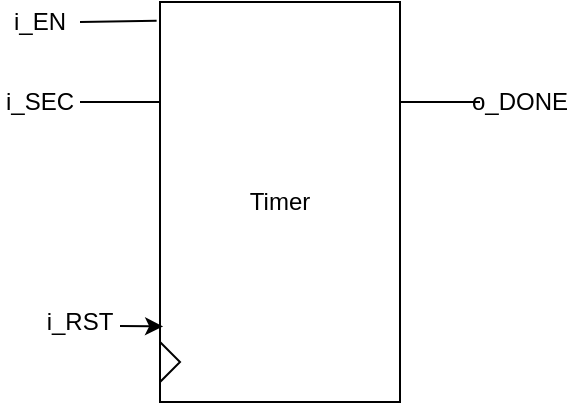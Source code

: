 <mxfile version="12.3.9" type="device" pages="6"><diagram id="EnhyExvaJo4o-FWrE-YL" name="Page-1"><mxGraphModel dx="367" dy="222" grid="1" gridSize="10" guides="1" tooltips="1" connect="1" arrows="1" fold="1" page="1" pageScale="1" pageWidth="827" pageHeight="1169" math="0" shadow="0"><root><mxCell id="0"/><mxCell id="1" parent="0"/><UserObject label="Timer" treeRoot="1" id="qcDZC6aWHFZvjMUw39Mi-1"><mxCell style="whiteSpace=wrap;html=1;align=center;treeFolding=1;treeMoving=1;container=1;recursiveResize=0;" vertex="1" parent="1"><mxGeometry x="160" y="160" width="120" height="200" as="geometry"/></mxCell></UserObject><mxCell id="qcDZC6aWHFZvjMUw39Mi-3" value="" style="triangle;whiteSpace=wrap;html=1;" vertex="1" parent="qcDZC6aWHFZvjMUw39Mi-1"><mxGeometry y="170" width="10" height="20" as="geometry"/></mxCell><mxCell id="qcDZC6aWHFZvjMUw39Mi-4" value="" style="endArrow=classic;html=1;entryX=0.013;entryY=0.811;entryDx=0;entryDy=0;entryPerimeter=0;" edge="1" parent="1" target="qcDZC6aWHFZvjMUw39Mi-1"><mxGeometry width="50" height="50" relative="1" as="geometry"><mxPoint x="140" y="322" as="sourcePoint"/><mxPoint x="210" y="380" as="targetPoint"/></mxGeometry></mxCell><mxCell id="qcDZC6aWHFZvjMUw39Mi-5" value="" style="html=1;exitX=1;exitY=0.5;exitDx=0;exitDy=0;entryX=-0.014;entryY=0.047;entryDx=0;entryDy=0;entryPerimeter=0;endArrow=none;endFill=0;" edge="1" parent="1" source="qcDZC6aWHFZvjMUw39Mi-9" target="qcDZC6aWHFZvjMUw39Mi-1"><mxGeometry width="50" height="50" relative="1" as="geometry"><mxPoint x="120" y="170" as="sourcePoint"/><mxPoint x="140" y="170" as="targetPoint"/></mxGeometry></mxCell><mxCell id="qcDZC6aWHFZvjMUw39Mi-6" value="" style="endArrow=none;html=1;entryX=0;entryY=0.25;entryDx=0;entryDy=0;endFill=0;" edge="1" parent="1" target="qcDZC6aWHFZvjMUw39Mi-1"><mxGeometry width="50" height="50" relative="1" as="geometry"><mxPoint x="120" y="210" as="sourcePoint"/><mxPoint x="160" y="380" as="targetPoint"/></mxGeometry></mxCell><mxCell id="qcDZC6aWHFZvjMUw39Mi-8" value="i_SEC" style="text;html=1;strokeColor=none;fillColor=none;align=center;verticalAlign=middle;whiteSpace=wrap;rounded=0;" vertex="1" parent="1"><mxGeometry x="80" y="200" width="40" height="20" as="geometry"/></mxCell><mxCell id="qcDZC6aWHFZvjMUw39Mi-9" value="i_EN" style="text;html=1;strokeColor=none;fillColor=none;align=center;verticalAlign=middle;whiteSpace=wrap;rounded=0;" vertex="1" parent="1"><mxGeometry x="80" y="160" width="40" height="20" as="geometry"/></mxCell><mxCell id="qcDZC6aWHFZvjMUw39Mi-10" value="i_RST" style="text;html=1;strokeColor=none;fillColor=none;align=center;verticalAlign=middle;whiteSpace=wrap;rounded=0;" vertex="1" parent="1"><mxGeometry x="100" y="310" width="40" height="20" as="geometry"/></mxCell><mxCell id="qcDZC6aWHFZvjMUw39Mi-11" value="" style="endArrow=none;html=1;exitX=1;exitY=0.25;exitDx=0;exitDy=0;endFill=0;" edge="1" parent="1" source="qcDZC6aWHFZvjMUw39Mi-1"><mxGeometry width="50" height="50" relative="1" as="geometry"><mxPoint x="80" y="430" as="sourcePoint"/><mxPoint x="320" y="210" as="targetPoint"/></mxGeometry></mxCell><mxCell id="qcDZC6aWHFZvjMUw39Mi-12" value="o_DONE" style="text;html=1;strokeColor=none;fillColor=none;align=center;verticalAlign=middle;whiteSpace=wrap;rounded=0;" vertex="1" parent="1"><mxGeometry x="320" y="200" width="40" height="20" as="geometry"/></mxCell></root></mxGraphModel></diagram><diagram id="BFnmjHRzfzb2q_QcZ_43" name="Página-2"><mxGraphModel dx="1929" dy="666" grid="1" gridSize="10" guides="1" tooltips="1" connect="1" arrows="1" fold="1" page="1" pageScale="1" pageWidth="827" pageHeight="1169" math="0" shadow="0"><root><mxCell id="FsOt2j92HGkGJlCrlnPu-0"/><mxCell id="FsOt2j92HGkGJlCrlnPu-1" parent="FsOt2j92HGkGJlCrlnPu-0"/><UserObject label="Display" treeRoot="1" id="FsOt2j92HGkGJlCrlnPu-2"><mxCell style="whiteSpace=wrap;html=1;align=center;treeFolding=1;treeMoving=1;container=1;recursiveResize=0;" vertex="1" parent="FsOt2j92HGkGJlCrlnPu-1"><mxGeometry x="80" y="80" width="120" height="200" as="geometry"/></mxCell></UserObject><mxCell id="FsOt2j92HGkGJlCrlnPu-3" value="" style="endArrow=none;html=1;endFill=0;" edge="1" parent="FsOt2j92HGkGJlCrlnPu-1"><mxGeometry width="50" height="50" relative="1" as="geometry"><mxPoint x="40" y="90" as="sourcePoint"/><mxPoint x="79" y="90" as="targetPoint"/></mxGeometry></mxCell><mxCell id="FsOt2j92HGkGJlCrlnPu-4" value="" style="endArrow=none;html=1;endFill=0;" edge="1" parent="FsOt2j92HGkGJlCrlnPu-1"><mxGeometry width="50" height="50" relative="1" as="geometry"><mxPoint x="41" y="120" as="sourcePoint"/><mxPoint x="80" y="120" as="targetPoint"/></mxGeometry></mxCell><mxCell id="FsOt2j92HGkGJlCrlnPu-5" value="i_data(4)" style="text;html=1;strokeColor=none;fillColor=none;align=center;verticalAlign=middle;whiteSpace=wrap;rounded=0;" vertex="1" parent="FsOt2j92HGkGJlCrlnPu-1"><mxGeometry x="-0.5" y="80" width="40" height="20" as="geometry"/></mxCell><mxCell id="FsOt2j92HGkGJlCrlnPu-6" value="i_enable" style="text;html=1;strokeColor=none;fillColor=none;align=center;verticalAlign=middle;whiteSpace=wrap;rounded=0;" vertex="1" parent="FsOt2j92HGkGJlCrlnPu-1"><mxGeometry y="110" width="40" height="20" as="geometry"/></mxCell><mxCell id="FsOt2j92HGkGJlCrlnPu-7" value="" style="endArrow=none;html=1;exitX=0.993;exitY=0.051;exitDx=0;exitDy=0;exitPerimeter=0;endFill=0;" edge="1" parent="FsOt2j92HGkGJlCrlnPu-1"><mxGeometry width="50" height="50" relative="1" as="geometry"><mxPoint x="200.16" y="119.7" as="sourcePoint"/><mxPoint x="241" y="119.5" as="targetPoint"/></mxGeometry></mxCell><mxCell id="FsOt2j92HGkGJlCrlnPu-8" value="" style="endArrow=none;html=1;endFill=0;" edge="1" parent="FsOt2j92HGkGJlCrlnPu-1"><mxGeometry width="50" height="50" relative="1" as="geometry"><mxPoint x="200" y="200" as="sourcePoint"/><mxPoint x="241" y="200" as="targetPoint"/></mxGeometry></mxCell><mxCell id="FsOt2j92HGkGJlCrlnPu-9" value="" style="endArrow=none;html=1;exitX=0.993;exitY=0.051;exitDx=0;exitDy=0;exitPerimeter=0;endFill=0;" edge="1" parent="FsOt2j92HGkGJlCrlnPu-1"><mxGeometry width="50" height="50" relative="1" as="geometry"><mxPoint x="200.16" y="160.2" as="sourcePoint"/><mxPoint x="241" y="160" as="targetPoint"/></mxGeometry></mxCell><mxCell id="FsOt2j92HGkGJlCrlnPu-10" value="" style="endArrow=none;html=1;exitX=0.993;exitY=0.051;exitDx=0;exitDy=0;exitPerimeter=0;endFill=0;" edge="1" parent="FsOt2j92HGkGJlCrlnPu-1"><mxGeometry width="50" height="50" relative="1" as="geometry"><mxPoint x="200.16" y="240.2" as="sourcePoint"/><mxPoint x="241" y="240" as="targetPoint"/></mxGeometry></mxCell><mxCell id="FsOt2j92HGkGJlCrlnPu-11" value="o_display1(8)" style="text;html=1;strokeColor=none;fillColor=none;align=center;verticalAlign=middle;whiteSpace=wrap;rounded=0;" vertex="1" parent="FsOt2j92HGkGJlCrlnPu-1"><mxGeometry x="260" y="110" width="40" height="20" as="geometry"/></mxCell><mxCell id="FsOt2j92HGkGJlCrlnPu-12" value="o_display2(8)" style="text;html=1;strokeColor=none;fillColor=none;align=center;verticalAlign=middle;whiteSpace=wrap;rounded=0;" vertex="1" parent="FsOt2j92HGkGJlCrlnPu-1"><mxGeometry x="260" y="150" width="40" height="20" as="geometry"/></mxCell><mxCell id="FsOt2j92HGkGJlCrlnPu-13" value="o_display3(8)" style="text;html=1;strokeColor=none;fillColor=none;align=center;verticalAlign=middle;whiteSpace=wrap;rounded=0;" vertex="1" parent="FsOt2j92HGkGJlCrlnPu-1"><mxGeometry x="260" y="190" width="40" height="20" as="geometry"/></mxCell><mxCell id="FsOt2j92HGkGJlCrlnPu-14" value="o_display4(8)" style="text;html=1;strokeColor=none;fillColor=none;align=center;verticalAlign=middle;whiteSpace=wrap;rounded=0;" vertex="1" parent="FsOt2j92HGkGJlCrlnPu-1"><mxGeometry x="260" y="230" width="40" height="20" as="geometry"/></mxCell></root></mxGraphModel></diagram><diagram id="3aYolGRjq5nM1HAkqgCS" name="Página-3"><mxGraphModel dx="1102" dy="612" grid="1" gridSize="10" guides="1" tooltips="1" connect="1" arrows="1" fold="1" page="1" pageScale="1" pageWidth="827" pageHeight="1169" math="0" shadow="0"><root><mxCell id="LFRMDYaHbfz6r3n6IC8i-0"/><mxCell id="LFRMDYaHbfz6r3n6IC8i-1" parent="LFRMDYaHbfz6r3n6IC8i-0"/><UserObject label="RAM" treeRoot="1" id="LFRMDYaHbfz6r3n6IC8i-2"><mxCell style="whiteSpace=wrap;html=1;align=center;treeFolding=1;treeMoving=1;container=1;recursiveResize=0;" vertex="1" parent="LFRMDYaHbfz6r3n6IC8i-1"><mxGeometry x="160" y="120" width="120" height="200" as="geometry"/></mxCell></UserObject><mxCell id="LFRMDYaHbfz6r3n6IC8i-3" value="" style="triangle;whiteSpace=wrap;html=1;" vertex="1" parent="LFRMDYaHbfz6r3n6IC8i-2"><mxGeometry y="170" width="10" height="20" as="geometry"/></mxCell><mxCell id="LFRMDYaHbfz6r3n6IC8i-4" value="" style="endArrow=classic;html=1;entryX=0.013;entryY=0.811;entryDx=0;entryDy=0;entryPerimeter=0;" edge="1" parent="LFRMDYaHbfz6r3n6IC8i-1"><mxGeometry width="50" height="50" relative="1" as="geometry"><mxPoint x="140" y="282" as="sourcePoint"/><mxPoint x="161.56" y="282.2" as="targetPoint"/></mxGeometry></mxCell><mxCell id="LFRMDYaHbfz6r3n6IC8i-5" value="i_RST" style="text;html=1;strokeColor=none;fillColor=none;align=center;verticalAlign=middle;whiteSpace=wrap;rounded=0;" vertex="1" parent="LFRMDYaHbfz6r3n6IC8i-1"><mxGeometry x="100" y="270" width="40" height="20" as="geometry"/></mxCell><mxCell id="LFRMDYaHbfz6r3n6IC8i-6" value="" style="endArrow=none;html=1;exitX=1;exitY=0.5;exitDx=0;exitDy=0;entryX=-0.014;entryY=0.047;entryDx=0;entryDy=0;entryPerimeter=0;endFill=0;" edge="1" parent="LFRMDYaHbfz6r3n6IC8i-1" source="LFRMDYaHbfz6r3n6IC8i-7"><mxGeometry width="50" height="50" relative="1" as="geometry"><mxPoint x="121" y="130" as="sourcePoint"/><mxPoint x="159.32" y="129.4" as="targetPoint"/></mxGeometry></mxCell><mxCell id="LFRMDYaHbfz6r3n6IC8i-7" value="i_EN" style="text;html=1;strokeColor=none;fillColor=none;align=center;verticalAlign=middle;whiteSpace=wrap;rounded=0;" vertex="1" parent="LFRMDYaHbfz6r3n6IC8i-1"><mxGeometry x="81" y="120" width="40" height="20" as="geometry"/></mxCell><mxCell id="LFRMDYaHbfz6r3n6IC8i-8" value="" style="endArrow=none;html=1;exitX=1;exitY=0.5;exitDx=0;exitDy=0;entryX=-0.014;entryY=0.047;entryDx=0;entryDy=0;entryPerimeter=0;endFill=0;" edge="1" parent="LFRMDYaHbfz6r3n6IC8i-1" source="LFRMDYaHbfz6r3n6IC8i-9"><mxGeometry width="50" height="50" relative="1" as="geometry"><mxPoint x="121.5" y="160" as="sourcePoint"/><mxPoint x="159.82" y="159.4" as="targetPoint"/></mxGeometry></mxCell><mxCell id="LFRMDYaHbfz6r3n6IC8i-9" value="i_WR" style="text;html=1;strokeColor=none;fillColor=none;align=center;verticalAlign=middle;whiteSpace=wrap;rounded=0;" vertex="1" parent="LFRMDYaHbfz6r3n6IC8i-1"><mxGeometry x="81.5" y="150" width="40" height="20" as="geometry"/></mxCell><mxCell id="LFRMDYaHbfz6r3n6IC8i-10" value="" style="endArrow=none;html=1;exitX=1;exitY=0.5;exitDx=0;exitDy=0;entryX=-0.014;entryY=0.047;entryDx=0;entryDy=0;entryPerimeter=0;endFill=0;" edge="1" parent="LFRMDYaHbfz6r3n6IC8i-1" source="LFRMDYaHbfz6r3n6IC8i-11"><mxGeometry width="50" height="50" relative="1" as="geometry"><mxPoint x="121" y="190" as="sourcePoint"/><mxPoint x="159.32" y="189.4" as="targetPoint"/></mxGeometry></mxCell><mxCell id="LFRMDYaHbfz6r3n6IC8i-11" value="i_ADDR(5)" style="text;html=1;strokeColor=none;fillColor=none;align=center;verticalAlign=middle;whiteSpace=wrap;rounded=0;" vertex="1" parent="LFRMDYaHbfz6r3n6IC8i-1"><mxGeometry x="81" y="180" width="40" height="20" as="geometry"/></mxCell><mxCell id="LFRMDYaHbfz6r3n6IC8i-12" value="" style="endArrow=none;html=1;exitX=1;exitY=0.5;exitDx=0;exitDy=0;entryX=-0.014;entryY=0.047;entryDx=0;entryDy=0;entryPerimeter=0;endFill=0;" edge="1" parent="LFRMDYaHbfz6r3n6IC8i-1" source="LFRMDYaHbfz6r3n6IC8i-13"><mxGeometry width="50" height="50" relative="1" as="geometry"><mxPoint x="121" y="220" as="sourcePoint"/><mxPoint x="159.32" y="219.4" as="targetPoint"/></mxGeometry></mxCell><mxCell id="LFRMDYaHbfz6r3n6IC8i-13" value="i_DATA(5)" style="text;html=1;strokeColor=none;fillColor=none;align=center;verticalAlign=middle;whiteSpace=wrap;rounded=0;" vertex="1" parent="LFRMDYaHbfz6r3n6IC8i-1"><mxGeometry x="81" y="210" width="40" height="20" as="geometry"/></mxCell><mxCell id="LFRMDYaHbfz6r3n6IC8i-14" value="" style="endArrow=none;html=1;exitX=0.991;exitY=0.099;exitDx=0;exitDy=0;exitPerimeter=0;endFill=0;" edge="1" parent="LFRMDYaHbfz6r3n6IC8i-1" source="LFRMDYaHbfz6r3n6IC8i-2"><mxGeometry width="50" height="50" relative="1" as="geometry"><mxPoint x="360" y="160" as="sourcePoint"/><mxPoint x="320" y="139" as="targetPoint"/></mxGeometry></mxCell><mxCell id="LFRMDYaHbfz6r3n6IC8i-15" value="o_DATA(5)" style="text;html=1;strokeColor=none;fillColor=none;align=center;verticalAlign=middle;whiteSpace=wrap;rounded=0;" vertex="1" parent="LFRMDYaHbfz6r3n6IC8i-1"><mxGeometry x="330" y="130" width="40" height="20" as="geometry"/></mxCell></root></mxGraphModel></diagram><diagram id="-cLSq6jebFDMcjlNlTC-" name="Página-4"><mxGraphModel dx="1102" dy="612" grid="1" gridSize="10" guides="1" tooltips="1" connect="1" arrows="1" fold="1" page="1" pageScale="1" pageWidth="827" pageHeight="1169" math="0" shadow="0"><root><mxCell id="8a5mCjrmj55v-LzwD_ED-0"/><mxCell id="8a5mCjrmj55v-LzwD_ED-1" parent="8a5mCjrmj55v-LzwD_ED-0"/><UserObject label="Leitor_sw_bt" treeRoot="1" id="8a5mCjrmj55v-LzwD_ED-2"><mxCell style="whiteSpace=wrap;html=1;align=center;treeFolding=1;treeMoving=1;container=1;recursiveResize=0;" vertex="1" parent="8a5mCjrmj55v-LzwD_ED-1"><mxGeometry x="120" y="80" width="240" height="400" as="geometry"/></mxCell></UserObject><mxCell id="8a5mCjrmj55v-LzwD_ED-3" value="" style="triangle;whiteSpace=wrap;html=1;" vertex="1" parent="8a5mCjrmj55v-LzwD_ED-2"><mxGeometry y="340" width="20" height="40" as="geometry"/></mxCell><mxCell id="8a5mCjrmj55v-LzwD_ED-4" value="" style="endArrow=classic;html=1;entryX=0.013;entryY=0.811;entryDx=0;entryDy=0;entryPerimeter=0;" edge="1" parent="8a5mCjrmj55v-LzwD_ED-1"><mxGeometry width="50" height="50" relative="1" as="geometry"><mxPoint x="98.5" y="402" as="sourcePoint"/><mxPoint x="120.06" y="402.2" as="targetPoint"/></mxGeometry></mxCell><mxCell id="8a5mCjrmj55v-LzwD_ED-5" value="i_RST" style="text;html=1;strokeColor=none;fillColor=none;align=center;verticalAlign=middle;whiteSpace=wrap;rounded=0;" vertex="1" parent="8a5mCjrmj55v-LzwD_ED-1"><mxGeometry x="58.5" y="390" width="40" height="20" as="geometry"/></mxCell><mxCell id="8a5mCjrmj55v-LzwD_ED-6" value="" style="endArrow=classic;html=1;exitX=1;exitY=0.5;exitDx=0;exitDy=0;entryX=-0.014;entryY=0.047;entryDx=0;entryDy=0;entryPerimeter=0;" edge="1" parent="8a5mCjrmj55v-LzwD_ED-1" source="8a5mCjrmj55v-LzwD_ED-7"><mxGeometry width="50" height="50" relative="1" as="geometry"><mxPoint x="82.5" y="90" as="sourcePoint"/><mxPoint x="120.82" y="89.4" as="targetPoint"/></mxGeometry></mxCell><mxCell id="8a5mCjrmj55v-LzwD_ED-7" value="i_CAFE" style="text;html=1;strokeColor=none;fillColor=none;align=center;verticalAlign=middle;whiteSpace=wrap;rounded=0;" vertex="1" parent="8a5mCjrmj55v-LzwD_ED-1"><mxGeometry x="42.5" y="80" width="40" height="20" as="geometry"/></mxCell><mxCell id="8a5mCjrmj55v-LzwD_ED-8" value="" style="endArrow=classic;html=1;exitX=1;exitY=0.5;exitDx=0;exitDy=0;entryX=-0.014;entryY=0.047;entryDx=0;entryDy=0;entryPerimeter=0;" edge="1" parent="8a5mCjrmj55v-LzwD_ED-1" source="8a5mCjrmj55v-LzwD_ED-9"><mxGeometry width="50" height="50" relative="1" as="geometry"><mxPoint x="81.5" y="120" as="sourcePoint"/><mxPoint x="119.82" y="119.4" as="targetPoint"/></mxGeometry></mxCell><mxCell id="8a5mCjrmj55v-LzwD_ED-9" value="i_CAFE_LEITE" style="text;html=1;strokeColor=none;fillColor=none;align=center;verticalAlign=middle;whiteSpace=wrap;rounded=0;" vertex="1" parent="8a5mCjrmj55v-LzwD_ED-1"><mxGeometry x="41.5" y="110" width="40" height="20" as="geometry"/></mxCell><mxCell id="8a5mCjrmj55v-LzwD_ED-10" value="" style="endArrow=classic;html=1;exitX=1;exitY=0.5;exitDx=0;exitDy=0;entryX=-0.014;entryY=0.047;entryDx=0;entryDy=0;entryPerimeter=0;" edge="1" parent="8a5mCjrmj55v-LzwD_ED-1" source="8a5mCjrmj55v-LzwD_ED-11"><mxGeometry width="50" height="50" relative="1" as="geometry"><mxPoint x="83.5" y="150" as="sourcePoint"/><mxPoint x="121.82" y="149.4" as="targetPoint"/></mxGeometry></mxCell><mxCell id="8a5mCjrmj55v-LzwD_ED-11" value="i_MOCHA" style="text;html=1;strokeColor=none;fillColor=none;align=center;verticalAlign=middle;whiteSpace=wrap;rounded=0;" vertex="1" parent="8a5mCjrmj55v-LzwD_ED-1"><mxGeometry x="43.5" y="140" width="40" height="20" as="geometry"/></mxCell><mxCell id="8a5mCjrmj55v-LzwD_ED-12" value="" style="endArrow=classic;html=1;exitX=1;exitY=0.5;exitDx=0;exitDy=0;entryX=-0.014;entryY=0.047;entryDx=0;entryDy=0;entryPerimeter=0;" edge="1" parent="8a5mCjrmj55v-LzwD_ED-1" source="8a5mCjrmj55v-LzwD_ED-13"><mxGeometry width="50" height="50" relative="1" as="geometry"><mxPoint x="82.5" y="180" as="sourcePoint"/><mxPoint x="120.82" y="179.4" as="targetPoint"/></mxGeometry></mxCell><mxCell id="8a5mCjrmj55v-LzwD_ED-13" value="i_TAMANHO" style="text;html=1;strokeColor=none;fillColor=none;align=center;verticalAlign=middle;whiteSpace=wrap;rounded=0;" vertex="1" parent="8a5mCjrmj55v-LzwD_ED-1"><mxGeometry x="42.5" y="170" width="40" height="20" as="geometry"/></mxCell><mxCell id="8a5mCjrmj55v-LzwD_ED-14" value="" style="endArrow=classic;html=1;exitX=1;exitY=0.5;exitDx=0;exitDy=0;entryX=-0.014;entryY=0.047;entryDx=0;entryDy=0;entryPerimeter=0;" edge="1" parent="8a5mCjrmj55v-LzwD_ED-1" source="8a5mCjrmj55v-LzwD_ED-15"><mxGeometry width="50" height="50" relative="1" as="geometry"><mxPoint x="83.5" y="210" as="sourcePoint"/><mxPoint x="121.82" y="209.4" as="targetPoint"/></mxGeometry></mxCell><mxCell id="8a5mCjrmj55v-LzwD_ED-15" value="i_ACUCAR" style="text;html=1;strokeColor=none;fillColor=none;align=center;verticalAlign=middle;whiteSpace=wrap;rounded=0;" vertex="1" parent="8a5mCjrmj55v-LzwD_ED-1"><mxGeometry x="43.5" y="200" width="40" height="20" as="geometry"/></mxCell><mxCell id="8a5mCjrmj55v-LzwD_ED-16" value="" style="endArrow=classic;html=1;exitX=1;exitY=0.5;exitDx=0;exitDy=0;entryX=-0.014;entryY=0.047;entryDx=0;entryDy=0;entryPerimeter=0;" edge="1" parent="8a5mCjrmj55v-LzwD_ED-1" source="8a5mCjrmj55v-LzwD_ED-17"><mxGeometry width="50" height="50" relative="1" as="geometry"><mxPoint x="81.5" y="240" as="sourcePoint"/><mxPoint x="119.82" y="239.4" as="targetPoint"/></mxGeometry></mxCell><mxCell id="8a5mCjrmj55v-LzwD_ED-17" value="i_PREPARO" style="text;html=1;strokeColor=none;fillColor=none;align=center;verticalAlign=middle;whiteSpace=wrap;rounded=0;" vertex="1" parent="8a5mCjrmj55v-LzwD_ED-1"><mxGeometry x="41.5" y="230" width="40" height="20" as="geometry"/></mxCell><mxCell id="8a5mCjrmj55v-LzwD_ED-18" value="" style="endArrow=classic;html=1;exitX=1;exitY=0.5;exitDx=0;exitDy=0;entryX=-0.014;entryY=0.047;entryDx=0;entryDy=0;entryPerimeter=0;" edge="1" parent="8a5mCjrmj55v-LzwD_ED-1" source="8a5mCjrmj55v-LzwD_ED-19"><mxGeometry width="50" height="50" relative="1" as="geometry"><mxPoint x="83.5" y="270" as="sourcePoint"/><mxPoint x="121.82" y="269.4" as="targetPoint"/></mxGeometry></mxCell><mxCell id="8a5mCjrmj55v-LzwD_ED-19" value="i_REPOSICAO" style="text;html=1;strokeColor=none;fillColor=none;align=center;verticalAlign=middle;whiteSpace=wrap;rounded=0;" vertex="1" parent="8a5mCjrmj55v-LzwD_ED-1"><mxGeometry x="43.5" y="260" width="40" height="20" as="geometry"/></mxCell><mxCell id="8a5mCjrmj55v-LzwD_ED-20" value="" style="endArrow=none;html=1;exitX=1;exitY=0.5;exitDx=0;exitDy=0;entryX=-0.014;entryY=0.047;entryDx=0;entryDy=0;entryPerimeter=0;endFill=0;" edge="1" parent="8a5mCjrmj55v-LzwD_ED-1"><mxGeometry width="50" height="50" relative="1" as="geometry"><mxPoint x="360" y="90" as="sourcePoint"/><mxPoint x="398.32" y="89.4" as="targetPoint"/></mxGeometry></mxCell><mxCell id="8a5mCjrmj55v-LzwD_ED-21" value="" style="endArrow=none;html=1;exitX=1;exitY=0.5;exitDx=0;exitDy=0;entryX=-0.014;entryY=0.047;entryDx=0;entryDy=0;entryPerimeter=0;endFill=0;" edge="1" parent="8a5mCjrmj55v-LzwD_ED-1"><mxGeometry width="50" height="50" relative="1" as="geometry"><mxPoint x="360" y="120" as="sourcePoint"/><mxPoint x="398.32" y="119.4" as="targetPoint"/></mxGeometry></mxCell><mxCell id="8a5mCjrmj55v-LzwD_ED-22" value="" style="endArrow=none;html=1;exitX=1;exitY=0.5;exitDx=0;exitDy=0;entryX=-0.014;entryY=0.047;entryDx=0;entryDy=0;entryPerimeter=0;endFill=0;" edge="1" parent="8a5mCjrmj55v-LzwD_ED-1"><mxGeometry width="50" height="50" relative="1" as="geometry"><mxPoint x="360" y="150" as="sourcePoint"/><mxPoint x="398.32" y="149.4" as="targetPoint"/></mxGeometry></mxCell><mxCell id="8a5mCjrmj55v-LzwD_ED-23" value="" style="endArrow=none;html=1;exitX=1;exitY=0.5;exitDx=0;exitDy=0;entryX=-0.014;entryY=0.047;entryDx=0;entryDy=0;entryPerimeter=0;endFill=0;" edge="1" parent="8a5mCjrmj55v-LzwD_ED-1"><mxGeometry width="50" height="50" relative="1" as="geometry"><mxPoint x="360" y="180" as="sourcePoint"/><mxPoint x="398.32" y="179.4" as="targetPoint"/></mxGeometry></mxCell><mxCell id="8a5mCjrmj55v-LzwD_ED-24" value="" style="endArrow=none;html=1;exitX=1;exitY=0.5;exitDx=0;exitDy=0;entryX=-0.014;entryY=0.047;entryDx=0;entryDy=0;entryPerimeter=0;endFill=0;" edge="1" parent="8a5mCjrmj55v-LzwD_ED-1"><mxGeometry width="50" height="50" relative="1" as="geometry"><mxPoint x="360" y="210" as="sourcePoint"/><mxPoint x="398.32" y="209.4" as="targetPoint"/></mxGeometry></mxCell><mxCell id="8a5mCjrmj55v-LzwD_ED-25" value="" style="endArrow=none;html=1;exitX=1;exitY=0.5;exitDx=0;exitDy=0;entryX=-0.014;entryY=0.047;entryDx=0;entryDy=0;entryPerimeter=0;endFill=0;" edge="1" parent="8a5mCjrmj55v-LzwD_ED-1"><mxGeometry width="50" height="50" relative="1" as="geometry"><mxPoint x="360" y="240" as="sourcePoint"/><mxPoint x="398.32" y="239.4" as="targetPoint"/></mxGeometry></mxCell><mxCell id="8a5mCjrmj55v-LzwD_ED-26" value="" style="endArrow=none;html=1;exitX=1;exitY=0.5;exitDx=0;exitDy=0;entryX=-0.014;entryY=0.047;entryDx=0;entryDy=0;entryPerimeter=0;endFill=0;" edge="1" parent="8a5mCjrmj55v-LzwD_ED-1"><mxGeometry width="50" height="50" relative="1" as="geometry"><mxPoint x="360" y="270" as="sourcePoint"/><mxPoint x="398.32" y="269.4" as="targetPoint"/></mxGeometry></mxCell><mxCell id="8a5mCjrmj55v-LzwD_ED-27" value="o_CAFE" style="text;html=1;strokeColor=none;fillColor=none;align=center;verticalAlign=middle;whiteSpace=wrap;rounded=0;" vertex="1" parent="8a5mCjrmj55v-LzwD_ED-1"><mxGeometry x="400" y="80" width="40" height="20" as="geometry"/></mxCell><mxCell id="8a5mCjrmj55v-LzwD_ED-28" value="o_CAFE_LEITE" style="text;html=1;strokeColor=none;fillColor=none;align=center;verticalAlign=middle;whiteSpace=wrap;rounded=0;" vertex="1" parent="8a5mCjrmj55v-LzwD_ED-1"><mxGeometry x="400" y="110" width="40" height="20" as="geometry"/></mxCell><mxCell id="8a5mCjrmj55v-LzwD_ED-29" value="o_MOCHA" style="text;html=1;strokeColor=none;fillColor=none;align=center;verticalAlign=middle;whiteSpace=wrap;rounded=0;" vertex="1" parent="8a5mCjrmj55v-LzwD_ED-1"><mxGeometry x="400" y="140" width="40" height="20" as="geometry"/></mxCell><mxCell id="8a5mCjrmj55v-LzwD_ED-30" value="o_TAMANHO" style="text;html=1;strokeColor=none;fillColor=none;align=center;verticalAlign=middle;whiteSpace=wrap;rounded=0;" vertex="1" parent="8a5mCjrmj55v-LzwD_ED-1"><mxGeometry x="400" y="170" width="40" height="20" as="geometry"/></mxCell><mxCell id="8a5mCjrmj55v-LzwD_ED-31" value="o_ACUCAR" style="text;html=1;strokeColor=none;fillColor=none;align=center;verticalAlign=middle;whiteSpace=wrap;rounded=0;" vertex="1" parent="8a5mCjrmj55v-LzwD_ED-1"><mxGeometry x="400" y="200" width="40" height="20" as="geometry"/></mxCell><mxCell id="8a5mCjrmj55v-LzwD_ED-32" value="o_PREPARO" style="text;html=1;strokeColor=none;fillColor=none;align=center;verticalAlign=middle;whiteSpace=wrap;rounded=0;" vertex="1" parent="8a5mCjrmj55v-LzwD_ED-1"><mxGeometry x="400" y="230" width="40" height="20" as="geometry"/></mxCell><mxCell id="8a5mCjrmj55v-LzwD_ED-33" value="o_REPOSICAO" style="text;html=1;strokeColor=none;fillColor=none;align=center;verticalAlign=middle;whiteSpace=wrap;rounded=0;" vertex="1" parent="8a5mCjrmj55v-LzwD_ED-1"><mxGeometry x="400" y="260" width="40" height="20" as="geometry"/></mxCell><mxCell id="8a5mCjrmj55v-LzwD_ED-34" value="" style="endArrow=none;html=1;" edge="1" parent="8a5mCjrmj55v-LzwD_ED-1"><mxGeometry width="50" height="50" relative="1" as="geometry"><mxPoint x="361" y="400.0" as="sourcePoint"/><mxPoint x="400" y="400.0" as="targetPoint"/></mxGeometry></mxCell><mxCell id="8a5mCjrmj55v-LzwD_ED-35" value="" style="endArrow=none;html=1;" edge="1" parent="8a5mCjrmj55v-LzwD_ED-1"><mxGeometry width="50" height="50" relative="1" as="geometry"><mxPoint x="361" y="440.0" as="sourcePoint"/><mxPoint x="400" y="440.0" as="targetPoint"/></mxGeometry></mxCell><mxCell id="8a5mCjrmj55v-LzwD_ED-36" value="i_DONE" style="text;html=1;strokeColor=none;fillColor=none;align=center;verticalAlign=middle;whiteSpace=wrap;rounded=0;" vertex="1" parent="8a5mCjrmj55v-LzwD_ED-1"><mxGeometry x="400" y="390" width="40" height="20" as="geometry"/></mxCell><mxCell id="8a5mCjrmj55v-LzwD_ED-37" value="i_REPOSICAO_DONE" style="text;html=1;strokeColor=none;fillColor=none;align=center;verticalAlign=middle;whiteSpace=wrap;rounded=0;" vertex="1" parent="8a5mCjrmj55v-LzwD_ED-1"><mxGeometry x="413" y="430" width="40" height="20" as="geometry"/></mxCell></root></mxGraphModel></diagram><diagram id="71ffLjsfpV3cTPEg27Nt" name="Página-5"><mxGraphModel dx="1102" dy="666" grid="1" gridSize="10" guides="1" tooltips="1" connect="1" arrows="1" fold="1" page="1" pageScale="1" pageWidth="827" pageHeight="1169" math="0" shadow="0"><root><mxCell id="0E0dneRcu006anCmWO_j-0"/><mxCell id="0E0dneRcu006anCmWO_j-1" parent="0E0dneRcu006anCmWO_j-0"/><mxCell id="NyjV460MBYPEbyiMoqUt-0" value="" style="group" vertex="1" connectable="0" parent="0E0dneRcu006anCmWO_j-1"><mxGeometry x="38.5" y="80" width="442.5" height="410" as="geometry"/></mxCell><UserObject label="Led_Display" treeRoot="1" id="0E0dneRcu006anCmWO_j-2"><mxCell style="whiteSpace=wrap;html=1;align=center;treeFolding=1;treeMoving=1;container=1;recursiveResize=0;" vertex="1" parent="NyjV460MBYPEbyiMoqUt-0"><mxGeometry x="81.5" width="240" height="400" as="geometry"/></mxCell></UserObject><mxCell id="0E0dneRcu006anCmWO_j-3" value="" style="triangle;whiteSpace=wrap;html=1;" vertex="1" parent="0E0dneRcu006anCmWO_j-2"><mxGeometry y="340" width="20" height="40" as="geometry"/></mxCell><mxCell id="0E0dneRcu006anCmWO_j-4" value="" style="endArrow=classic;html=1;entryX=0.013;entryY=0.811;entryDx=0;entryDy=0;entryPerimeter=0;" edge="1" parent="NyjV460MBYPEbyiMoqUt-0"><mxGeometry width="50" height="50" relative="1" as="geometry"><mxPoint x="60" y="322" as="sourcePoint"/><mxPoint x="81.56" y="322.2" as="targetPoint"/></mxGeometry></mxCell><mxCell id="0E0dneRcu006anCmWO_j-5" value="i_RST" style="text;html=1;strokeColor=none;fillColor=none;align=center;verticalAlign=middle;whiteSpace=wrap;rounded=0;" vertex="1" parent="NyjV460MBYPEbyiMoqUt-0"><mxGeometry x="20" y="310" width="40" height="20" as="geometry"/></mxCell><mxCell id="0E0dneRcu006anCmWO_j-6" value="" style="endArrow=none;html=1;exitX=1;exitY=0.5;exitDx=0;exitDy=0;entryX=-0.014;entryY=0.047;entryDx=0;entryDy=0;entryPerimeter=0;endFill=0;" edge="1" parent="NyjV460MBYPEbyiMoqUt-0" source="0E0dneRcu006anCmWO_j-7"><mxGeometry width="50" height="50" relative="1" as="geometry"><mxPoint x="44" y="10" as="sourcePoint"/><mxPoint x="82.32" y="9.4" as="targetPoint"/></mxGeometry></mxCell><mxCell id="0E0dneRcu006anCmWO_j-7" value="i_CAFE" style="text;html=1;strokeColor=none;fillColor=none;align=center;verticalAlign=middle;whiteSpace=wrap;rounded=0;" vertex="1" parent="NyjV460MBYPEbyiMoqUt-0"><mxGeometry x="4" width="40" height="20" as="geometry"/></mxCell><mxCell id="0E0dneRcu006anCmWO_j-8" value="" style="endArrow=none;html=1;exitX=1;exitY=0.5;exitDx=0;exitDy=0;entryX=-0.014;entryY=0.047;entryDx=0;entryDy=0;entryPerimeter=0;endFill=0;" edge="1" parent="NyjV460MBYPEbyiMoqUt-0" source="0E0dneRcu006anCmWO_j-9"><mxGeometry width="50" height="50" relative="1" as="geometry"><mxPoint x="43" y="40" as="sourcePoint"/><mxPoint x="81.32" y="39.4" as="targetPoint"/></mxGeometry></mxCell><mxCell id="0E0dneRcu006anCmWO_j-9" value="i_CAFE_LEITE" style="text;html=1;strokeColor=none;fillColor=none;align=center;verticalAlign=middle;whiteSpace=wrap;rounded=0;" vertex="1" parent="NyjV460MBYPEbyiMoqUt-0"><mxGeometry y="30" width="40" height="20" as="geometry"/></mxCell><mxCell id="0E0dneRcu006anCmWO_j-10" value="" style="endArrow=none;html=1;exitX=1;exitY=0.5;exitDx=0;exitDy=0;entryX=-0.014;entryY=0.047;entryDx=0;entryDy=0;entryPerimeter=0;endFill=0;" edge="1" parent="NyjV460MBYPEbyiMoqUt-0" source="0E0dneRcu006anCmWO_j-11"><mxGeometry width="50" height="50" relative="1" as="geometry"><mxPoint x="45" y="70" as="sourcePoint"/><mxPoint x="83.32" y="69.4" as="targetPoint"/></mxGeometry></mxCell><mxCell id="0E0dneRcu006anCmWO_j-11" value="i_MOCHA" style="text;html=1;strokeColor=none;fillColor=none;align=center;verticalAlign=middle;whiteSpace=wrap;rounded=0;" vertex="1" parent="NyjV460MBYPEbyiMoqUt-0"><mxGeometry x="5" y="60" width="40" height="20" as="geometry"/></mxCell><mxCell id="0E0dneRcu006anCmWO_j-12" value="" style="endArrow=none;html=1;exitX=1;exitY=0.5;exitDx=0;exitDy=0;entryX=-0.014;entryY=0.047;entryDx=0;entryDy=0;entryPerimeter=0;endFill=0;" edge="1" parent="NyjV460MBYPEbyiMoqUt-0" source="0E0dneRcu006anCmWO_j-13"><mxGeometry width="50" height="50" relative="1" as="geometry"><mxPoint x="44" y="100" as="sourcePoint"/><mxPoint x="82.32" y="99.4" as="targetPoint"/></mxGeometry></mxCell><mxCell id="0E0dneRcu006anCmWO_j-13" value="i_TAMANHO" style="text;html=1;strokeColor=none;fillColor=none;align=center;verticalAlign=middle;whiteSpace=wrap;rounded=0;" vertex="1" parent="NyjV460MBYPEbyiMoqUt-0"><mxGeometry x="4" y="90" width="40" height="20" as="geometry"/></mxCell><mxCell id="0E0dneRcu006anCmWO_j-14" value="" style="endArrow=none;html=1;exitX=1;exitY=0.5;exitDx=0;exitDy=0;entryX=-0.014;entryY=0.047;entryDx=0;entryDy=0;entryPerimeter=0;endFill=0;" edge="1" parent="NyjV460MBYPEbyiMoqUt-0" source="0E0dneRcu006anCmWO_j-15"><mxGeometry width="50" height="50" relative="1" as="geometry"><mxPoint x="45" y="130" as="sourcePoint"/><mxPoint x="83.32" y="129.4" as="targetPoint"/></mxGeometry></mxCell><mxCell id="0E0dneRcu006anCmWO_j-15" value="i_ACUCAR" style="text;html=1;strokeColor=none;fillColor=none;align=center;verticalAlign=middle;whiteSpace=wrap;rounded=0;" vertex="1" parent="NyjV460MBYPEbyiMoqUt-0"><mxGeometry x="5" y="120" width="40" height="20" as="geometry"/></mxCell><mxCell id="0E0dneRcu006anCmWO_j-16" value="" style="endArrow=none;html=1;exitX=1;exitY=0.5;exitDx=0;exitDy=0;entryX=-0.014;entryY=0.047;entryDx=0;entryDy=0;entryPerimeter=0;endFill=0;" edge="1" parent="NyjV460MBYPEbyiMoqUt-0" source="0E0dneRcu006anCmWO_j-17"><mxGeometry width="50" height="50" relative="1" as="geometry"><mxPoint x="43" y="160" as="sourcePoint"/><mxPoint x="81.32" y="159.4" as="targetPoint"/></mxGeometry></mxCell><mxCell id="0E0dneRcu006anCmWO_j-17" value="i_PREPARO" style="text;html=1;strokeColor=none;fillColor=none;align=center;verticalAlign=middle;whiteSpace=wrap;rounded=0;" vertex="1" parent="NyjV460MBYPEbyiMoqUt-0"><mxGeometry x="3" y="150" width="40" height="20" as="geometry"/></mxCell><mxCell id="0E0dneRcu006anCmWO_j-18" value="" style="endArrow=none;html=1;exitX=1;exitY=0.5;exitDx=0;exitDy=0;entryX=-0.014;entryY=0.047;entryDx=0;entryDy=0;entryPerimeter=0;endFill=0;" edge="1" parent="NyjV460MBYPEbyiMoqUt-0" source="0E0dneRcu006anCmWO_j-19"><mxGeometry width="50" height="50" relative="1" as="geometry"><mxPoint x="45" y="190" as="sourcePoint"/><mxPoint x="83.32" y="189.4" as="targetPoint"/></mxGeometry></mxCell><mxCell id="0E0dneRcu006anCmWO_j-19" value="i_REPOSICAO" style="text;html=1;strokeColor=none;fillColor=none;align=center;verticalAlign=middle;whiteSpace=wrap;rounded=0;" vertex="1" parent="NyjV460MBYPEbyiMoqUt-0"><mxGeometry x="5" y="180" width="40" height="20" as="geometry"/></mxCell><mxCell id="0E0dneRcu006anCmWO_j-20" value="" style="endArrow=none;html=1;exitX=1;exitY=0.5;exitDx=0;exitDy=0;entryX=-0.014;entryY=0.047;entryDx=0;entryDy=0;entryPerimeter=0;endFill=0;" edge="1" parent="NyjV460MBYPEbyiMoqUt-0"><mxGeometry width="50" height="50" relative="1" as="geometry"><mxPoint x="321.5" y="10" as="sourcePoint"/><mxPoint x="359.82" y="9.4" as="targetPoint"/></mxGeometry></mxCell><mxCell id="0E0dneRcu006anCmWO_j-21" value="" style="endArrow=none;html=1;exitX=1;exitY=0.5;exitDx=0;exitDy=0;entryX=-0.014;entryY=0.047;entryDx=0;entryDy=0;entryPerimeter=0;endFill=0;" edge="1" parent="NyjV460MBYPEbyiMoqUt-0"><mxGeometry width="50" height="50" relative="1" as="geometry"><mxPoint x="321.5" y="40" as="sourcePoint"/><mxPoint x="359.82" y="39.4" as="targetPoint"/></mxGeometry></mxCell><mxCell id="0E0dneRcu006anCmWO_j-22" value="" style="endArrow=none;html=1;exitX=1;exitY=0.5;exitDx=0;exitDy=0;entryX=-0.014;entryY=0.047;entryDx=0;entryDy=0;entryPerimeter=0;endFill=0;" edge="1" parent="NyjV460MBYPEbyiMoqUt-0"><mxGeometry width="50" height="50" relative="1" as="geometry"><mxPoint x="321.5" y="70" as="sourcePoint"/><mxPoint x="359.82" y="69.4" as="targetPoint"/></mxGeometry></mxCell><mxCell id="0E0dneRcu006anCmWO_j-23" value="" style="endArrow=none;html=1;exitX=1;exitY=0.5;exitDx=0;exitDy=0;entryX=-0.014;entryY=0.047;entryDx=0;entryDy=0;entryPerimeter=0;endFill=0;" edge="1" parent="NyjV460MBYPEbyiMoqUt-0"><mxGeometry width="50" height="50" relative="1" as="geometry"><mxPoint x="321.5" y="100" as="sourcePoint"/><mxPoint x="359.82" y="99.4" as="targetPoint"/></mxGeometry></mxCell><mxCell id="0E0dneRcu006anCmWO_j-24" value="" style="endArrow=none;html=1;exitX=1;exitY=0.5;exitDx=0;exitDy=0;entryX=-0.014;entryY=0.047;entryDx=0;entryDy=0;entryPerimeter=0;endFill=0;" edge="1" parent="NyjV460MBYPEbyiMoqUt-0"><mxGeometry width="50" height="50" relative="1" as="geometry"><mxPoint x="321.5" y="130" as="sourcePoint"/><mxPoint x="359.82" y="129.4" as="targetPoint"/></mxGeometry></mxCell><mxCell id="0E0dneRcu006anCmWO_j-25" value="" style="endArrow=none;html=1;exitX=1;exitY=0.5;exitDx=0;exitDy=0;entryX=-0.014;entryY=0.047;entryDx=0;entryDy=0;entryPerimeter=0;endFill=0;" edge="1" parent="NyjV460MBYPEbyiMoqUt-0"><mxGeometry width="50" height="50" relative="1" as="geometry"><mxPoint x="321.5" y="160" as="sourcePoint"/><mxPoint x="359.82" y="159.4" as="targetPoint"/></mxGeometry></mxCell><mxCell id="0E0dneRcu006anCmWO_j-26" value="" style="endArrow=none;html=1;exitX=1;exitY=0.5;exitDx=0;exitDy=0;entryX=-0.014;entryY=0.047;entryDx=0;entryDy=0;entryPerimeter=0;endFill=0;" edge="1" parent="NyjV460MBYPEbyiMoqUt-0"><mxGeometry width="50" height="50" relative="1" as="geometry"><mxPoint x="321.5" y="190" as="sourcePoint"/><mxPoint x="359.82" y="189.4" as="targetPoint"/></mxGeometry></mxCell><mxCell id="0E0dneRcu006anCmWO_j-27" value="o_CAFE" style="text;html=1;strokeColor=none;fillColor=none;align=center;verticalAlign=middle;whiteSpace=wrap;rounded=0;" vertex="1" parent="NyjV460MBYPEbyiMoqUt-0"><mxGeometry x="361.5" width="40" height="20" as="geometry"/></mxCell><mxCell id="0E0dneRcu006anCmWO_j-28" value="o_CAFE_LEITE" style="text;html=1;strokeColor=none;fillColor=none;align=center;verticalAlign=middle;whiteSpace=wrap;rounded=0;" vertex="1" parent="NyjV460MBYPEbyiMoqUt-0"><mxGeometry x="381.5" y="30" width="40" height="20" as="geometry"/></mxCell><mxCell id="0E0dneRcu006anCmWO_j-29" value="o_MOCHA" style="text;html=1;strokeColor=none;fillColor=none;align=center;verticalAlign=middle;whiteSpace=wrap;rounded=0;" vertex="1" parent="NyjV460MBYPEbyiMoqUt-0"><mxGeometry x="368.5" y="60" width="40" height="20" as="geometry"/></mxCell><mxCell id="0E0dneRcu006anCmWO_j-30" value="o_TAMANHO" style="text;html=1;strokeColor=none;fillColor=none;align=center;verticalAlign=middle;whiteSpace=wrap;rounded=0;" vertex="1" parent="NyjV460MBYPEbyiMoqUt-0"><mxGeometry x="374.5" y="90" width="40" height="20" as="geometry"/></mxCell><mxCell id="0E0dneRcu006anCmWO_j-31" value="o_ACUCAR" style="text;html=1;strokeColor=none;fillColor=none;align=center;verticalAlign=middle;whiteSpace=wrap;rounded=0;" vertex="1" parent="NyjV460MBYPEbyiMoqUt-0"><mxGeometry x="371.5" y="120" width="40" height="20" as="geometry"/></mxCell><mxCell id="0E0dneRcu006anCmWO_j-32" value="o_PREPARANDO" style="text;html=1;strokeColor=none;fillColor=none;align=center;verticalAlign=middle;whiteSpace=wrap;rounded=0;" vertex="1" parent="NyjV460MBYPEbyiMoqUt-0"><mxGeometry x="387.5" y="150" width="40" height="20" as="geometry"/></mxCell><mxCell id="0E0dneRcu006anCmWO_j-33" value="o_REPOSICAO" style="text;html=1;strokeColor=none;fillColor=none;align=center;verticalAlign=middle;whiteSpace=wrap;rounded=0;" vertex="1" parent="NyjV460MBYPEbyiMoqUt-0"><mxGeometry x="380.5" y="180" width="40" height="20" as="geometry"/></mxCell><mxCell id="0E0dneRcu006anCmWO_j-34" value="" style="endArrow=none;html=1;" edge="1" parent="NyjV460MBYPEbyiMoqUt-0"><mxGeometry width="50" height="50" relative="1" as="geometry"><mxPoint x="321.5" y="220.0" as="sourcePoint"/><mxPoint x="360.5" y="220.0" as="targetPoint"/></mxGeometry></mxCell><mxCell id="0E0dneRcu006anCmWO_j-35" value="" style="endArrow=none;html=1;" edge="1" parent="NyjV460MBYPEbyiMoqUt-0"><mxGeometry width="50" height="50" relative="1" as="geometry"><mxPoint x="321.5" y="240.0" as="sourcePoint"/><mxPoint x="360.5" y="240.0" as="targetPoint"/></mxGeometry></mxCell><mxCell id="0E0dneRcu006anCmWO_j-36" value="o_PREPARO_DONE" style="text;html=1;strokeColor=none;fillColor=none;align=center;verticalAlign=middle;whiteSpace=wrap;rounded=0;" vertex="1" parent="NyjV460MBYPEbyiMoqUt-0"><mxGeometry x="396.5" y="210" width="40" height="20" as="geometry"/></mxCell><mxCell id="0E0dneRcu006anCmWO_j-37" value="o_REPOSICAO_DONE" style="text;html=1;strokeColor=none;fillColor=none;align=center;verticalAlign=middle;whiteSpace=wrap;rounded=0;" vertex="1" parent="NyjV460MBYPEbyiMoqUt-0"><mxGeometry x="402.5" y="230" width="40" height="20" as="geometry"/></mxCell><mxCell id="0E0dneRcu006anCmWO_j-38" value="" style="endArrow=none;html=1;exitX=0.993;exitY=0.051;exitDx=0;exitDy=0;exitPerimeter=0;endFill=0;" edge="1" parent="NyjV460MBYPEbyiMoqUt-0"><mxGeometry width="50" height="50" relative="1" as="geometry"><mxPoint x="321.66" y="279.7" as="sourcePoint"/><mxPoint x="362.5" y="279.5" as="targetPoint"/></mxGeometry></mxCell><mxCell id="0E0dneRcu006anCmWO_j-39" value="" style="endArrow=none;html=1;endFill=0;" edge="1" parent="NyjV460MBYPEbyiMoqUt-0"><mxGeometry width="50" height="50" relative="1" as="geometry"><mxPoint x="321.5" y="360" as="sourcePoint"/><mxPoint x="362.5" y="360" as="targetPoint"/></mxGeometry></mxCell><mxCell id="0E0dneRcu006anCmWO_j-40" value="" style="endArrow=none;html=1;exitX=0.993;exitY=0.051;exitDx=0;exitDy=0;exitPerimeter=0;endFill=0;" edge="1" parent="NyjV460MBYPEbyiMoqUt-0"><mxGeometry width="50" height="50" relative="1" as="geometry"><mxPoint x="321.66" y="320.2" as="sourcePoint"/><mxPoint x="362.5" y="320" as="targetPoint"/></mxGeometry></mxCell><mxCell id="0E0dneRcu006anCmWO_j-41" value="" style="endArrow=none;html=1;exitX=0.993;exitY=0.051;exitDx=0;exitDy=0;exitPerimeter=0;endFill=0;" edge="1" parent="NyjV460MBYPEbyiMoqUt-0"><mxGeometry width="50" height="50" relative="1" as="geometry"><mxPoint x="321.66" y="400.2" as="sourcePoint"/><mxPoint x="362.5" y="400" as="targetPoint"/></mxGeometry></mxCell><mxCell id="0E0dneRcu006anCmWO_j-42" value="o_DISPLAY_1(8)" style="text;html=1;strokeColor=none;fillColor=none;align=center;verticalAlign=middle;whiteSpace=wrap;rounded=0;" vertex="1" parent="NyjV460MBYPEbyiMoqUt-0"><mxGeometry x="387.5" y="270" width="40" height="20" as="geometry"/></mxCell><mxCell id="0E0dneRcu006anCmWO_j-43" value="o_DISPLAY_2(8)" style="text;html=1;strokeColor=none;fillColor=none;align=center;verticalAlign=middle;whiteSpace=wrap;rounded=0;" vertex="1" parent="NyjV460MBYPEbyiMoqUt-0"><mxGeometry x="387.5" y="310" width="40" height="20" as="geometry"/></mxCell><mxCell id="0E0dneRcu006anCmWO_j-44" value="o_DISPLAY_3(8)" style="text;html=1;strokeColor=none;fillColor=none;align=center;verticalAlign=middle;whiteSpace=wrap;rounded=0;" vertex="1" parent="NyjV460MBYPEbyiMoqUt-0"><mxGeometry x="387.5" y="350" width="40" height="20" as="geometry"/></mxCell><mxCell id="0E0dneRcu006anCmWO_j-45" value="o_DISPLAY_4(8)" style="text;html=1;strokeColor=none;fillColor=none;align=center;verticalAlign=middle;whiteSpace=wrap;rounded=0;" vertex="1" parent="NyjV460MBYPEbyiMoqUt-0"><mxGeometry x="387.5" y="390" width="40" height="20" as="geometry"/></mxCell></root></mxGraphModel></diagram><diagram id="sqQALIjonymQF0sLGVYC" name="Página-6"><mxGraphModel dx="1296" dy="784" grid="1" gridSize="10" guides="1" tooltips="1" connect="1" arrows="1" fold="1" page="1" pageScale="1" pageWidth="827" pageHeight="1169" math="0" shadow="0"><root><mxCell id="4x4fRqHEBbMiDYNythVV-0"/><mxCell id="4x4fRqHEBbMiDYNythVV-1" parent="4x4fRqHEBbMiDYNythVV-0"/><mxCell id="iKs0_tzEVKF-Cl8GDReW-124" value="Led_Display" style="text;html=1;strokeColor=none;fillColor=none;align=center;verticalAlign=middle;whiteSpace=wrap;rounded=0;" vertex="1" parent="4x4fRqHEBbMiDYNythVV-1"><mxGeometry x="380" y="80" width="40" height="20" as="geometry"/></mxCell><mxCell id="iKs0_tzEVKF-Cl8GDReW-138" value="" style="group" vertex="1" connectable="0" parent="4x4fRqHEBbMiDYNythVV-1"><mxGeometry x="80" y="120" width="640" height="430" as="geometry"/></mxCell><mxCell id="iKs0_tzEVKF-Cl8GDReW-123" value="" style="rounded=0;whiteSpace=wrap;html=1;" vertex="1" parent="iKs0_tzEVKF-Cl8GDReW-138"><mxGeometry width="640" height="430" as="geometry"/></mxCell><mxCell id="CnEJPUH5ZXzC6Ur0hMqb-13" value="" style="group" vertex="1" connectable="0" parent="iKs0_tzEVKF-Cl8GDReW-138"><mxGeometry x="350" y="30" width="240" height="170" as="geometry"/></mxCell><UserObject label="Timer" treeRoot="1" id="HnvYgv2zjkpGmR8Ysg5I-0"><mxCell style="whiteSpace=wrap;html=1;align=center;treeFolding=1;treeMoving=1;container=1;recursiveResize=0;" vertex="1" parent="CnEJPUH5ZXzC6Ur0hMqb-13"><mxGeometry x="68.571" width="102.857" height="170" as="geometry"/></mxCell></UserObject><mxCell id="HnvYgv2zjkpGmR8Ysg5I-1" value="" style="triangle;whiteSpace=wrap;html=1;" vertex="1" parent="HnvYgv2zjkpGmR8Ysg5I-0"><mxGeometry y="144.5" width="8.571" height="17" as="geometry"/></mxCell><mxCell id="HnvYgv2zjkpGmR8Ysg5I-2" value="" style="endArrow=classic;html=1;entryX=0.013;entryY=0.811;entryDx=0;entryDy=0;entryPerimeter=0;" edge="1" parent="CnEJPUH5ZXzC6Ur0hMqb-13" target="HnvYgv2zjkpGmR8Ysg5I-0"><mxGeometry width="50" height="50" relative="1" as="geometry"><mxPoint x="51.429" y="137.7" as="sourcePoint"/><mxPoint x="111.429" y="187" as="targetPoint"/></mxGeometry></mxCell><mxCell id="HnvYgv2zjkpGmR8Ysg5I-3" value="" style="html=1;exitX=1;exitY=0.5;exitDx=0;exitDy=0;entryX=-0.014;entryY=0.047;entryDx=0;entryDy=0;entryPerimeter=0;endArrow=none;endFill=0;" edge="1" parent="CnEJPUH5ZXzC6Ur0hMqb-13" source="HnvYgv2zjkpGmR8Ysg5I-6" target="HnvYgv2zjkpGmR8Ysg5I-0"><mxGeometry width="50" height="50" relative="1" as="geometry"><mxPoint x="34.286" y="8.5" as="sourcePoint"/><mxPoint x="51.429" y="8.5" as="targetPoint"/></mxGeometry></mxCell><mxCell id="HnvYgv2zjkpGmR8Ysg5I-6" value="i_EN" style="text;html=1;strokeColor=none;fillColor=none;align=center;verticalAlign=middle;whiteSpace=wrap;rounded=0;" vertex="1" parent="CnEJPUH5ZXzC6Ur0hMqb-13"><mxGeometry width="34.286" height="17" as="geometry"/></mxCell><mxCell id="HnvYgv2zjkpGmR8Ysg5I-7" value="i_RST" style="text;html=1;strokeColor=none;fillColor=none;align=center;verticalAlign=middle;whiteSpace=wrap;rounded=0;" vertex="1" parent="CnEJPUH5ZXzC6Ur0hMqb-13"><mxGeometry x="17.143" y="127.5" width="34.286" height="17" as="geometry"/></mxCell><mxCell id="HnvYgv2zjkpGmR8Ysg5I-8" value="" style="endArrow=none;html=1;exitX=1;exitY=0.25;exitDx=0;exitDy=0;endFill=0;" edge="1" parent="CnEJPUH5ZXzC6Ur0hMqb-13" source="HnvYgv2zjkpGmR8Ysg5I-0"><mxGeometry width="50" height="50" relative="1" as="geometry"><mxPoint y="229.5" as="sourcePoint"/><mxPoint x="205.714" y="42.5" as="targetPoint"/></mxGeometry></mxCell><mxCell id="HnvYgv2zjkpGmR8Ysg5I-9" value="o_DONE" style="text;html=1;strokeColor=none;fillColor=none;align=center;verticalAlign=middle;whiteSpace=wrap;rounded=0;" vertex="1" parent="CnEJPUH5ZXzC6Ur0hMqb-13"><mxGeometry x="205.714" y="34" width="34.286" height="17" as="geometry"/></mxCell><mxCell id="iKs0_tzEVKF-Cl8GDReW-122" value="" style="group" vertex="1" connectable="0" parent="CnEJPUH5ZXzC6Ur0hMqb-13"><mxGeometry y="31" width="34.286" height="17" as="geometry"/></mxCell><mxCell id="HnvYgv2zjkpGmR8Ysg5I-4" value="" style="endArrow=none;html=1;endFill=0;" edge="1" parent="iKs0_tzEVKF-Cl8GDReW-122"><mxGeometry width="50" height="50" relative="1" as="geometry"><mxPoint x="34.286" y="9" as="sourcePoint"/><mxPoint x="69" y="10" as="targetPoint"/></mxGeometry></mxCell><mxCell id="HnvYgv2zjkpGmR8Ysg5I-5" value="i_SEC" style="text;html=1;strokeColor=none;fillColor=none;align=center;verticalAlign=middle;whiteSpace=wrap;rounded=0;" vertex="1" parent="iKs0_tzEVKF-Cl8GDReW-122"><mxGeometry width="34.286" height="17" as="geometry"/></mxCell><mxCell id="iKs0_tzEVKF-Cl8GDReW-107" value="" style="group" vertex="1" connectable="0" parent="iKs0_tzEVKF-Cl8GDReW-138"><mxGeometry x="80" y="30" width="210" height="200" as="geometry"/></mxCell><UserObject label="FSM_Led_Display" treeRoot="1" id="iKs0_tzEVKF-Cl8GDReW-90"><mxCell style="whiteSpace=wrap;html=1;align=center;treeFolding=1;treeMoving=1;container=1;recursiveResize=0;" vertex="1" parent="iKs0_tzEVKF-Cl8GDReW-107"><mxGeometry width="120" height="200" as="geometry"/></mxCell></UserObject><mxCell id="iKs0_tzEVKF-Cl8GDReW-91" value="" style="endArrow=none;html=1;" edge="1" parent="iKs0_tzEVKF-Cl8GDReW-107" target="iKs0_tzEVKF-Cl8GDReW-99"><mxGeometry width="50" height="50" relative="1" as="geometry"><mxPoint x="120" y="160" as="sourcePoint"/><mxPoint x="168" y="160" as="targetPoint"/></mxGeometry></mxCell><mxCell id="iKs0_tzEVKF-Cl8GDReW-93" value="" style="endArrow=none;html=1;" edge="1" parent="iKs0_tzEVKF-Cl8GDReW-107" target="iKs0_tzEVKF-Cl8GDReW-100"><mxGeometry width="50" height="50" relative="1" as="geometry"><mxPoint x="120" y="191" as="sourcePoint"/><mxPoint x="170" y="190" as="targetPoint"/></mxGeometry></mxCell><mxCell id="iKs0_tzEVKF-Cl8GDReW-99" value="&lt;span style=&quot;color: rgb(36 , 41 , 46) ; font-family: , &amp;#34;consolas&amp;#34; , &amp;#34;liberation mono&amp;#34; , &amp;#34;menlo&amp;#34; , monospace ; white-space: pre ; background-color: rgb(255 , 255 , 255)&quot;&gt;w_DATA_DISPLAY &lt;/span&gt;" style="text;html=1;strokeColor=none;fillColor=none;align=center;verticalAlign=middle;whiteSpace=wrap;rounded=0;" vertex="1" parent="iKs0_tzEVKF-Cl8GDReW-107"><mxGeometry x="168" y="150" width="40" height="20" as="geometry"/></mxCell><mxCell id="iKs0_tzEVKF-Cl8GDReW-100" value="&lt;span style=&quot;color: rgb(36 , 41 , 46) ; font-family: , &amp;#34;consolas&amp;#34; , &amp;#34;liberation mono&amp;#34; , &amp;#34;menlo&amp;#34; , monospace ; white-space: pre ; background-color: rgb(255 , 255 , 255)&quot;&gt;w_EN_DISPLAY &lt;/span&gt;" style="text;html=1;strokeColor=none;fillColor=none;align=center;verticalAlign=middle;whiteSpace=wrap;rounded=0;" vertex="1" parent="iKs0_tzEVKF-Cl8GDReW-107"><mxGeometry x="160" y="180" width="40" height="20" as="geometry"/></mxCell><mxCell id="iKs0_tzEVKF-Cl8GDReW-101" value="" style="endArrow=none;html=1;exitX=1;exitY=0.25;exitDx=0;exitDy=0;" edge="1" parent="iKs0_tzEVKF-Cl8GDReW-107" target="iKs0_tzEVKF-Cl8GDReW-103"><mxGeometry width="50" height="50" relative="1" as="geometry"><mxPoint x="120" y="10" as="sourcePoint"/><mxPoint x="170" y="10" as="targetPoint"/></mxGeometry></mxCell><mxCell id="iKs0_tzEVKF-Cl8GDReW-103" value="&lt;span style=&quot;color: rgb(36 , 41 , 46) ; font-family: , &amp;#34;consolas&amp;#34; , &amp;#34;liberation mono&amp;#34; , &amp;#34;menlo&amp;#34; , monospace ; white-space: pre ; background-color: rgb(255 , 255 , 255)&quot;&gt;w_EN_TIMER&lt;/span&gt;" style="text;html=1;strokeColor=none;fillColor=none;align=center;verticalAlign=middle;whiteSpace=wrap;rounded=0;" vertex="1" parent="iKs0_tzEVKF-Cl8GDReW-107"><mxGeometry x="160" width="40" height="20" as="geometry"/></mxCell><mxCell id="iKs0_tzEVKF-Cl8GDReW-104" value="" style="endArrow=none;html=1;exitX=1.012;exitY=0.148;exitDx=0;exitDy=0;exitPerimeter=0;" edge="1" parent="iKs0_tzEVKF-Cl8GDReW-107" target="iKs0_tzEVKF-Cl8GDReW-105"><mxGeometry width="50" height="50" relative="1" as="geometry"><mxPoint x="121.44" y="39.6" as="sourcePoint"/><mxPoint x="170" y="40" as="targetPoint"/></mxGeometry></mxCell><mxCell id="iKs0_tzEVKF-Cl8GDReW-105" value="&lt;span style=&quot;color: rgb(36 , 41 , 46) ; font-family: , &amp;#34;consolas&amp;#34; , &amp;#34;liberation mono&amp;#34; , &amp;#34;menlo&amp;#34; , monospace ; white-space: pre ; background-color: rgb(255 , 255 , 255)&quot;&gt;w_SEC_TIMER &lt;/span&gt;" style="text;html=1;strokeColor=none;fillColor=none;align=center;verticalAlign=middle;whiteSpace=wrap;rounded=0;" vertex="1" parent="iKs0_tzEVKF-Cl8GDReW-107"><mxGeometry x="160" y="30" width="40" height="20" as="geometry"/></mxCell><mxCell id="iKs0_tzEVKF-Cl8GDReW-114" value="" style="endArrow=none;html=1;exitX=1;exitY=0.5;exitDx=0;exitDy=0;entryX=0;entryY=0.5;entryDx=0;entryDy=0;" edge="1" parent="iKs0_tzEVKF-Cl8GDReW-138" source="iKs0_tzEVKF-Cl8GDReW-103" target="HnvYgv2zjkpGmR8Ysg5I-6"><mxGeometry width="50" height="50" relative="1" as="geometry"><mxPoint x="20" y="490" as="sourcePoint"/><mxPoint x="70" y="440" as="targetPoint"/></mxGeometry></mxCell><mxCell id="iKs0_tzEVKF-Cl8GDReW-115" value="" style="endArrow=none;html=1;exitX=1;exitY=0.5;exitDx=0;exitDy=0;entryX=0;entryY=0.5;entryDx=0;entryDy=0;" edge="1" parent="iKs0_tzEVKF-Cl8GDReW-138" source="iKs0_tzEVKF-Cl8GDReW-105" target="HnvYgv2zjkpGmR8Ysg5I-5"><mxGeometry width="50" height="50" relative="1" as="geometry"><mxPoint x="20" y="490" as="sourcePoint"/><mxPoint x="70" y="440" as="targetPoint"/></mxGeometry></mxCell><mxCell id="iKs0_tzEVKF-Cl8GDReW-108" value="" style="group" vertex="1" connectable="0" parent="iKs0_tzEVKF-Cl8GDReW-138"><mxGeometry x="350" y="230" width="258" height="190" as="geometry"/></mxCell><mxCell id="CnEJPUH5ZXzC6Ur0hMqb-14" value="" style="group" vertex="1" connectable="0" parent="iKs0_tzEVKF-Cl8GDReW-108"><mxGeometry width="258" height="190" as="geometry"/></mxCell><UserObject label="Display" treeRoot="1" id="CnEJPUH5ZXzC6Ur0hMqb-0"><mxCell style="whiteSpace=wrap;html=1;align=center;treeFolding=1;treeMoving=1;container=1;recursiveResize=0;" vertex="1" parent="CnEJPUH5ZXzC6Ur0hMqb-14"><mxGeometry x="69.115" width="103.028" height="190" as="geometry"/></mxCell></UserObject><mxCell id="CnEJPUH5ZXzC6Ur0hMqb-1" value="" style="endArrow=none;html=1;endFill=0;" edge="1" parent="CnEJPUH5ZXzC6Ur0hMqb-14"><mxGeometry width="50" height="50" relative="1" as="geometry"><mxPoint x="34.772" y="9.5" as="sourcePoint"/><mxPoint x="68.256" y="9.5" as="targetPoint"/></mxGeometry></mxCell><mxCell id="CnEJPUH5ZXzC6Ur0hMqb-2" value="" style="endArrow=none;html=1;endFill=0;" edge="1" parent="CnEJPUH5ZXzC6Ur0hMqb-14"><mxGeometry width="50" height="50" relative="1" as="geometry"><mxPoint x="35.631" y="38" as="sourcePoint"/><mxPoint x="69.115" y="38" as="targetPoint"/></mxGeometry></mxCell><mxCell id="CnEJPUH5ZXzC6Ur0hMqb-4" value="i_enable" style="text;html=1;strokeColor=none;fillColor=none;align=center;verticalAlign=middle;whiteSpace=wrap;rounded=0;" vertex="1" parent="CnEJPUH5ZXzC6Ur0hMqb-14"><mxGeometry x="0.429" y="28.5" width="34.343" height="19" as="geometry"/></mxCell><mxCell id="CnEJPUH5ZXzC6Ur0hMqb-5" value="" style="endArrow=none;html=1;exitX=0.993;exitY=0.051;exitDx=0;exitDy=0;exitPerimeter=0;endFill=0;" edge="1" parent="CnEJPUH5ZXzC6Ur0hMqb-14"><mxGeometry width="50" height="50" relative="1" as="geometry"><mxPoint x="172.28" y="37.715" as="sourcePoint"/><mxPoint x="207.344" y="37.525" as="targetPoint"/></mxGeometry></mxCell><mxCell id="CnEJPUH5ZXzC6Ur0hMqb-6" value="" style="endArrow=none;html=1;endFill=0;" edge="1" parent="CnEJPUH5ZXzC6Ur0hMqb-14"><mxGeometry width="50" height="50" relative="1" as="geometry"><mxPoint x="172.143" y="114" as="sourcePoint"/><mxPoint x="207.344" y="114" as="targetPoint"/></mxGeometry></mxCell><mxCell id="CnEJPUH5ZXzC6Ur0hMqb-7" value="" style="endArrow=none;html=1;exitX=0.993;exitY=0.051;exitDx=0;exitDy=0;exitPerimeter=0;endFill=0;" edge="1" parent="CnEJPUH5ZXzC6Ur0hMqb-14"><mxGeometry width="50" height="50" relative="1" as="geometry"><mxPoint x="172.28" y="76.19" as="sourcePoint"/><mxPoint x="207.344" y="76" as="targetPoint"/></mxGeometry></mxCell><mxCell id="CnEJPUH5ZXzC6Ur0hMqb-8" value="" style="endArrow=none;html=1;exitX=0.993;exitY=0.051;exitDx=0;exitDy=0;exitPerimeter=0;endFill=0;" edge="1" parent="CnEJPUH5ZXzC6Ur0hMqb-14"><mxGeometry width="50" height="50" relative="1" as="geometry"><mxPoint x="172.28" y="152.19" as="sourcePoint"/><mxPoint x="207.344" y="152" as="targetPoint"/></mxGeometry></mxCell><mxCell id="iKs0_tzEVKF-Cl8GDReW-129" value="" style="edgeStyle=orthogonalEdgeStyle;rounded=0;orthogonalLoop=1;jettySize=auto;html=1;endArrow=none;endFill=0;" edge="1" parent="CnEJPUH5ZXzC6Ur0hMqb-14" source="CnEJPUH5ZXzC6Ur0hMqb-10" target="iKs0_tzEVKF-Cl8GDReW-128"><mxGeometry relative="1" as="geometry"/></mxCell><mxCell id="CnEJPUH5ZXzC6Ur0hMqb-10" value="o_display2(8)" style="text;html=1;strokeColor=none;fillColor=none;align=center;verticalAlign=middle;whiteSpace=wrap;rounded=0;" vertex="1" parent="CnEJPUH5ZXzC6Ur0hMqb-14"><mxGeometry x="223.657" y="66.5" width="34.343" height="19" as="geometry"/></mxCell><mxCell id="iKs0_tzEVKF-Cl8GDReW-128" value="&lt;span style=&quot;color: rgb(36 , 41 , 46) ; font-family: , &amp;#34;consolas&amp;#34; , &amp;#34;liberation mono&amp;#34; , &amp;#34;menlo&amp;#34; , monospace ; white-space: pre ; background-color: rgb(255 , 255 , 255)&quot;&gt;o_DISPLAY_2&lt;/span&gt;" style="text;html=1;strokeColor=none;fillColor=none;align=center;verticalAlign=middle;whiteSpace=wrap;rounded=0;" vertex="1" parent="CnEJPUH5ZXzC6Ur0hMqb-14"><mxGeometry x="338.0" y="66.5" width="34.343" height="19" as="geometry"/></mxCell><mxCell id="iKs0_tzEVKF-Cl8GDReW-131" value="" style="edgeStyle=orthogonalEdgeStyle;rounded=0;orthogonalLoop=1;jettySize=auto;html=1;endArrow=none;endFill=0;" edge="1" parent="CnEJPUH5ZXzC6Ur0hMqb-14" source="CnEJPUH5ZXzC6Ur0hMqb-11" target="iKs0_tzEVKF-Cl8GDReW-130"><mxGeometry relative="1" as="geometry"/></mxCell><mxCell id="CnEJPUH5ZXzC6Ur0hMqb-11" value="o_display3(8)" style="text;html=1;strokeColor=none;fillColor=none;align=center;verticalAlign=middle;whiteSpace=wrap;rounded=0;" vertex="1" parent="CnEJPUH5ZXzC6Ur0hMqb-14"><mxGeometry x="223.657" y="104.5" width="34.343" height="19" as="geometry"/></mxCell><mxCell id="iKs0_tzEVKF-Cl8GDReW-130" value="&lt;span style=&quot;color: rgb(36 , 41 , 46) ; font-family: , &amp;#34;consolas&amp;#34; , &amp;#34;liberation mono&amp;#34; , &amp;#34;menlo&amp;#34; , monospace ; white-space: pre ; background-color: rgb(255 , 255 , 255)&quot;&gt;o_DISPLAY_3&lt;/span&gt;" style="text;html=1;strokeColor=none;fillColor=none;align=center;verticalAlign=middle;whiteSpace=wrap;rounded=0;" vertex="1" parent="CnEJPUH5ZXzC6Ur0hMqb-14"><mxGeometry x="338.0" y="104.5" width="34.343" height="19" as="geometry"/></mxCell><mxCell id="iKs0_tzEVKF-Cl8GDReW-133" value="" style="edgeStyle=orthogonalEdgeStyle;rounded=0;orthogonalLoop=1;jettySize=auto;html=1;endArrow=none;endFill=0;" edge="1" parent="CnEJPUH5ZXzC6Ur0hMqb-14" source="CnEJPUH5ZXzC6Ur0hMqb-12" target="iKs0_tzEVKF-Cl8GDReW-132"><mxGeometry relative="1" as="geometry"/></mxCell><mxCell id="CnEJPUH5ZXzC6Ur0hMqb-12" value="o_display4(8)" style="text;html=1;strokeColor=none;fillColor=none;align=center;verticalAlign=middle;whiteSpace=wrap;rounded=0;" vertex="1" parent="CnEJPUH5ZXzC6Ur0hMqb-14"><mxGeometry x="223.657" y="142.5" width="34.343" height="19" as="geometry"/></mxCell><mxCell id="iKs0_tzEVKF-Cl8GDReW-132" value="&lt;span style=&quot;color: rgb(36 , 41 , 46) ; font-family: , &amp;#34;consolas&amp;#34; , &amp;#34;liberation mono&amp;#34; , &amp;#34;menlo&amp;#34; , monospace ; white-space: pre ; background-color: rgb(255 , 255 , 255)&quot;&gt;o_DISPLAY_4&lt;/span&gt;" style="text;html=1;strokeColor=none;fillColor=none;align=center;verticalAlign=middle;whiteSpace=wrap;rounded=0;" vertex="1" parent="CnEJPUH5ZXzC6Ur0hMqb-14"><mxGeometry x="338.0" y="142.5" width="34.343" height="19" as="geometry"/></mxCell><mxCell id="iKs0_tzEVKF-Cl8GDReW-127" value="" style="edgeStyle=orthogonalEdgeStyle;rounded=0;orthogonalLoop=1;jettySize=auto;html=1;endArrow=none;endFill=0;" edge="1" parent="CnEJPUH5ZXzC6Ur0hMqb-14" source="CnEJPUH5ZXzC6Ur0hMqb-9" target="iKs0_tzEVKF-Cl8GDReW-126"><mxGeometry relative="1" as="geometry"/></mxCell><mxCell id="CnEJPUH5ZXzC6Ur0hMqb-9" value="o_display1(8)" style="text;html=1;strokeColor=none;fillColor=none;align=center;verticalAlign=middle;whiteSpace=wrap;rounded=0;" vertex="1" parent="CnEJPUH5ZXzC6Ur0hMqb-14"><mxGeometry x="223.657" y="28.5" width="34.343" height="19" as="geometry"/></mxCell><mxCell id="iKs0_tzEVKF-Cl8GDReW-126" value="&lt;span style=&quot;color: rgb(36 , 41 , 46) ; font-family: , &amp;#34;consolas&amp;#34; , &amp;#34;liberation mono&amp;#34; , &amp;#34;menlo&amp;#34; , monospace ; white-space: pre ; background-color: rgb(255 , 255 , 255)&quot;&gt;o_DISPLAY_1 &lt;/span&gt;" style="text;html=1;strokeColor=none;fillColor=none;align=center;verticalAlign=middle;whiteSpace=wrap;rounded=0;" vertex="1" parent="CnEJPUH5ZXzC6Ur0hMqb-14"><mxGeometry x="338.0" y="28.5" width="34.343" height="19" as="geometry"/></mxCell><mxCell id="CnEJPUH5ZXzC6Ur0hMqb-3" value="i_data(4)" style="text;html=1;strokeColor=none;fillColor=none;align=center;verticalAlign=middle;whiteSpace=wrap;rounded=0;" vertex="1" parent="CnEJPUH5ZXzC6Ur0hMqb-14"><mxGeometry width="34.343" height="19" as="geometry"/></mxCell><mxCell id="iKs0_tzEVKF-Cl8GDReW-120" value="" style="endArrow=none;html=1;exitX=1;exitY=0.5;exitDx=0;exitDy=0;entryX=0;entryY=0.5;entryDx=0;entryDy=0;" edge="1" parent="iKs0_tzEVKF-Cl8GDReW-138" source="iKs0_tzEVKF-Cl8GDReW-100" target="CnEJPUH5ZXzC6Ur0hMqb-4"><mxGeometry width="50" height="50" relative="1" as="geometry"><mxPoint x="20" y="490" as="sourcePoint"/><mxPoint x="70" y="440" as="targetPoint"/><Array as="points"><mxPoint x="300" y="220"/><mxPoint x="300" y="268"/></Array></mxGeometry></mxCell><mxCell id="iKs0_tzEVKF-Cl8GDReW-119" value="" style="endArrow=none;html=1;exitX=1;exitY=0.5;exitDx=0;exitDy=0;entryX=0;entryY=0.5;entryDx=0;entryDy=0;" edge="1" parent="iKs0_tzEVKF-Cl8GDReW-138" source="iKs0_tzEVKF-Cl8GDReW-99" target="CnEJPUH5ZXzC6Ur0hMqb-3"><mxGeometry width="50" height="50" relative="1" as="geometry"><mxPoint x="20" y="490" as="sourcePoint"/><mxPoint x="70" y="440" as="targetPoint"/><Array as="points"><mxPoint x="320" y="190"/><mxPoint x="320" y="240"/></Array></mxGeometry></mxCell><mxCell id="iKs0_tzEVKF-Cl8GDReW-135" value="&lt;span style=&quot;color: rgb(36 , 41 , 46) ; white-space: pre&quot;&gt;&lt;font style=&quot;font-size: 9px&quot;&gt;w_DONE_TIMER &lt;/font&gt;&lt;/span&gt;" style="endArrow=none;html=1;entryX=0;entryY=0.25;entryDx=0;entryDy=0;exitX=1;exitY=0.5;exitDx=0;exitDy=0;" edge="1" parent="iKs0_tzEVKF-Cl8GDReW-138" source="HnvYgv2zjkpGmR8Ysg5I-9" target="iKs0_tzEVKF-Cl8GDReW-90"><mxGeometry x="0.889" width="50" height="50" relative="1" as="geometry"><mxPoint y="580" as="sourcePoint"/><mxPoint x="50" y="530" as="targetPoint"/><Array as="points"><mxPoint x="590" y="20"/><mxPoint x="30" y="20"/><mxPoint x="30" y="80"/></Array><mxPoint as="offset"/></mxGeometry></mxCell></root></mxGraphModel></diagram></mxfile>